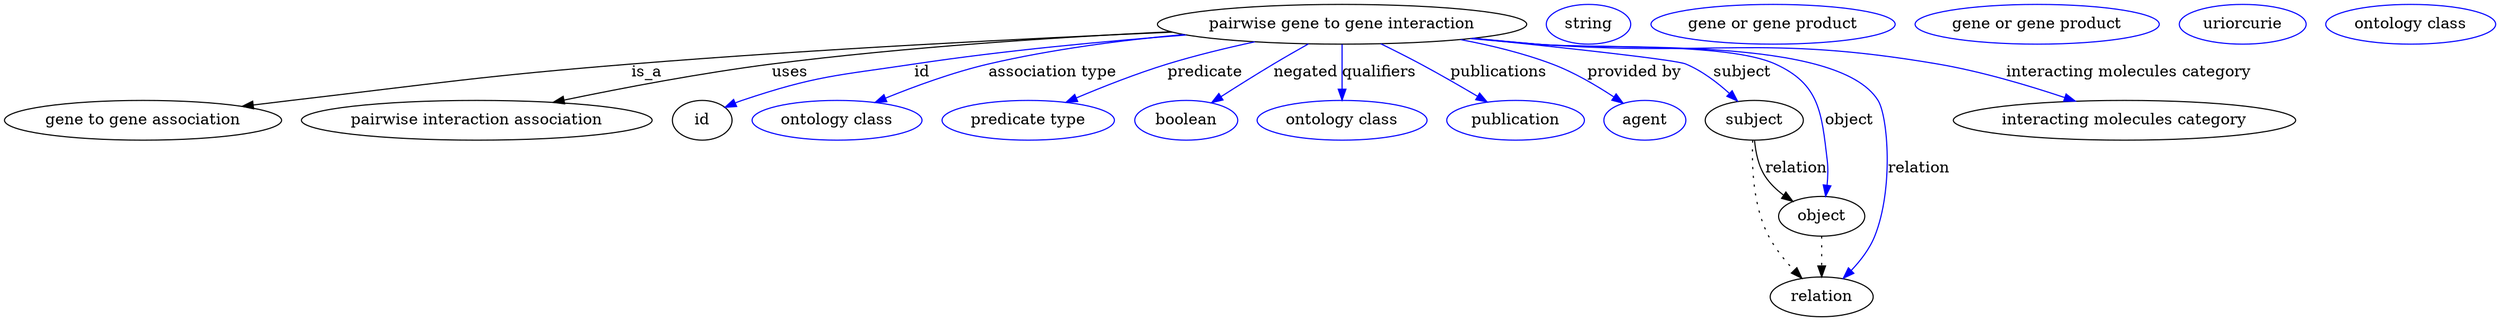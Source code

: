 digraph {
	graph [bb="0,0,1817.6,283"];
	node [label="\N"];
	"pairwise gene to gene interaction"	 [height=0.5,
		label="pairwise gene to gene interaction",
		pos="982.84,265",
		width=3.5566];
	"gene to gene association"	 [height=0.5,
		pos="96.841,178",
		width=2.69];
	"pairwise gene to gene interaction" -> "gene to gene association"	 [label=is_a,
		lp="475.84,221.5",
		pos="e,167.19,190.38 863.09,258.58 758,252.49 601.1,242.31 464.84,229 348.03,217.59 318.94,213.16 202.84,196 194.55,194.77 185.9,193.42 \
177.28,192.03"];
	"pairwise interaction association"	 [height=0.5,
		pos="333.84,178",
		width=3.3941];
	"pairwise gene to gene interaction" -> "pairwise interaction association"	 [label=uses,
		lp="580.84,221.5",
		pos="e,395.29,193.58 862.79,258.6 779.89,253.2 667.28,243.9 568.84,229 513.46,220.62 451.59,207.02 405.24,195.97"];
	id	 [height=0.5,
		pos="500.84,178",
		width=0.75];
	"pairwise gene to gene interaction" -> id	 [color=blue,
		label=id,
		lp="683.34,221.5",
		pos="e,521.8,189.51 874.78,255.23 816.26,249.19 742.83,240.4 677.84,229 614.45,217.88 597.37,217.87 536.84,196 534.97,195.32 533.07,194.57 \
531.16,193.78",
		style=solid];
	"association type"	 [color=blue,
		height=0.5,
		label="ontology class",
		pos="607.84,178",
		width=1.7151];
	"pairwise gene to gene interaction" -> "association type"	 [color=blue,
		label="association type",
		lp="779.84,221.5",
		pos="e,640.27,193.38 876.26,255.01 832.31,249.46 781.15,241.15 735.84,229 706.26,221.07 674.26,208.32 649.66,197.55",
		style=solid];
	predicate	 [color=blue,
		height=0.5,
		label="predicate type",
		pos="747.84,178",
		width=1.679];
	"pairwise gene to gene interaction" -> predicate	 [color=blue,
		label=predicate,
		lp="887.84,221.5",
		pos="e,779.62,193.39 924.06,248.97 904.42,243.19 882.53,236.28 862.84,229 837.86,219.76 810.58,207.75 788.87,197.7",
		style=solid];
	negated	 [color=blue,
		height=0.5,
		label=boolean,
		pos="864.84,178",
		width=1.0652];
	"pairwise gene to gene interaction" -> negated	 [color=blue,
		label=negated,
		lp="953.34,221.5",
		pos="e,885.81,193.46 958.68,247.18 939.92,233.35 913.83,214.12 893.93,199.44",
		style=solid];
	qualifiers	 [color=blue,
		height=0.5,
		label="ontology class",
		pos="982.84,178",
		width=1.7151];
	"pairwise gene to gene interaction" -> qualifiers	 [color=blue,
		label=qualifiers,
		lp="1008.8,221.5",
		pos="e,982.84,196 982.84,246.97 982.84,235.19 982.84,219.56 982.84,206.16",
		style=solid];
	publications	 [color=blue,
		height=0.5,
		label=publication,
		pos="1112.8,178",
		width=1.3902];
	"pairwise gene to gene interaction" -> publications	 [color=blue,
		label=publications,
		lp="1093.3,221.5",
		pos="e,1090,194.04 1010.6,247.41 1019.6,241.61 1029.7,235.08 1038.8,229 1053,219.57 1068.5,208.91 1081.7,199.79",
		style=solid];
	"provided by"	 [color=blue,
		height=0.5,
		label=agent,
		pos="1210.8,178",
		width=0.83048];
	"pairwise gene to gene interaction" -> "provided by"	 [color=blue,
		label="provided by",
		lp="1191.8,221.5",
		pos="e,1192.4,192.24 1062,250.81 1084.7,245.4 1109.2,238.23 1130.8,229 1149.7,220.95 1169.2,208.66 1184.2,198.16",
		style=solid];
	subject	 [height=0.5,
		pos="1294.8,178",
		width=0.99297];
	"pairwise gene to gene interaction" -> subject	 [color=blue,
		label=subject,
		lp="1274.3,221.5",
		pos="e,1278.8,194.31 1075.7,252.52 1142.3,243.39 1221.6,232.08 1228.8,229 1244.3,222.42 1259.4,211.31 1271.1,201.14",
		style=solid];
	object	 [height=0.5,
		pos="1351.8,91",
		width=0.9027];
	"pairwise gene to gene interaction" -> object	 [color=blue,
		label=object,
		lp="1368.8,178",
		pos="e,1353.4,109 1075.3,252.47 1090.2,250.56 1105.4,248.68 1119.8,247 1198.8,237.82 1224.1,258.74 1297.8,229 1319.9,220.12 1327,215.98 \
1339.8,196 1353.2,175.22 1349.9,166.51 1352.8,142 1353.7,134.59 1353.9,126.53 1353.8,119.05",
		style=solid];
	relation	 [height=0.5,
		pos="1351.8,18",
		width=1.0471];
	"pairwise gene to gene interaction" -> relation	 [color=blue,
		label=relation,
		lp="1430.8,134.5",
		pos="e,1368.7,34.648 1074.5,252.39 1089.6,250.48 1105.2,248.6 1119.8,247 1180.5,240.36 1357.2,247.58 1389.8,196 1419.1,149.8 1410.1,124.9 \
1392.8,73 1389.2,61.922 1382.3,51.266 1375.2,42.331",
		style=solid];
	"interacting molecules category"	 [height=0.5,
		pos="1576.8,178",
		width=3.3219];
	"pairwise gene to gene interaction" -> "interacting molecules category"	 [color=blue,
		label="interacting molecules category",
		lp="1576.8,221.5",
		pos="e,1540.8,195.21 1073,252.18 1088.6,250.24 1104.7,248.42 1119.8,247 1263,233.63 1302.2,258.93 1442.8,229 1473.3,222.52 1506,210.21 \
1531.4,199.3",
		style=solid];
	association_id	 [color=blue,
		height=0.5,
		label=string,
		pos="1159.8,265",
		width=0.84854];
	subject -> object	 [label=relation,
		lp="1331.8,134.5",
		pos="e,1331.3,105.27 1298,159.97 1300.4,149.7 1304.4,136.95 1310.8,127 1314.4,121.58 1318.9,116.49 1323.7,111.95"];
	subject -> relation	 [pos="e,1336.4,34.585 1294.7,159.72 1295.2,138.09 1298.1,101.44 1310.8,73 1315.7,62.18 1323,51.46 1330,42.397",
		style=dotted];
	"gene to gene association_subject"	 [color=blue,
		height=0.5,
		label="gene or gene product",
		pos="1293.8,265",
		width=2.3651];
	object -> relation	 [pos="e,1351.8,36.09 1351.8,72.955 1351.8,64.883 1351.8,55.176 1351.8,46.182",
		style=dotted];
	"gene to gene association_object"	 [color=blue,
		height=0.5,
		label="gene or gene product",
		pos="1481.8,265",
		width=2.3651];
	"pairwise gene to gene interaction_relation"	 [color=blue,
		height=0.5,
		label=uriorcurie,
		pos="1630.8,265",
		width=1.2638];
	"pairwise interaction association_interacting molecules category"	 [color=blue,
		height=0.5,
		label="ontology class",
		pos="1755.8,265",
		width=1.7151];
}
